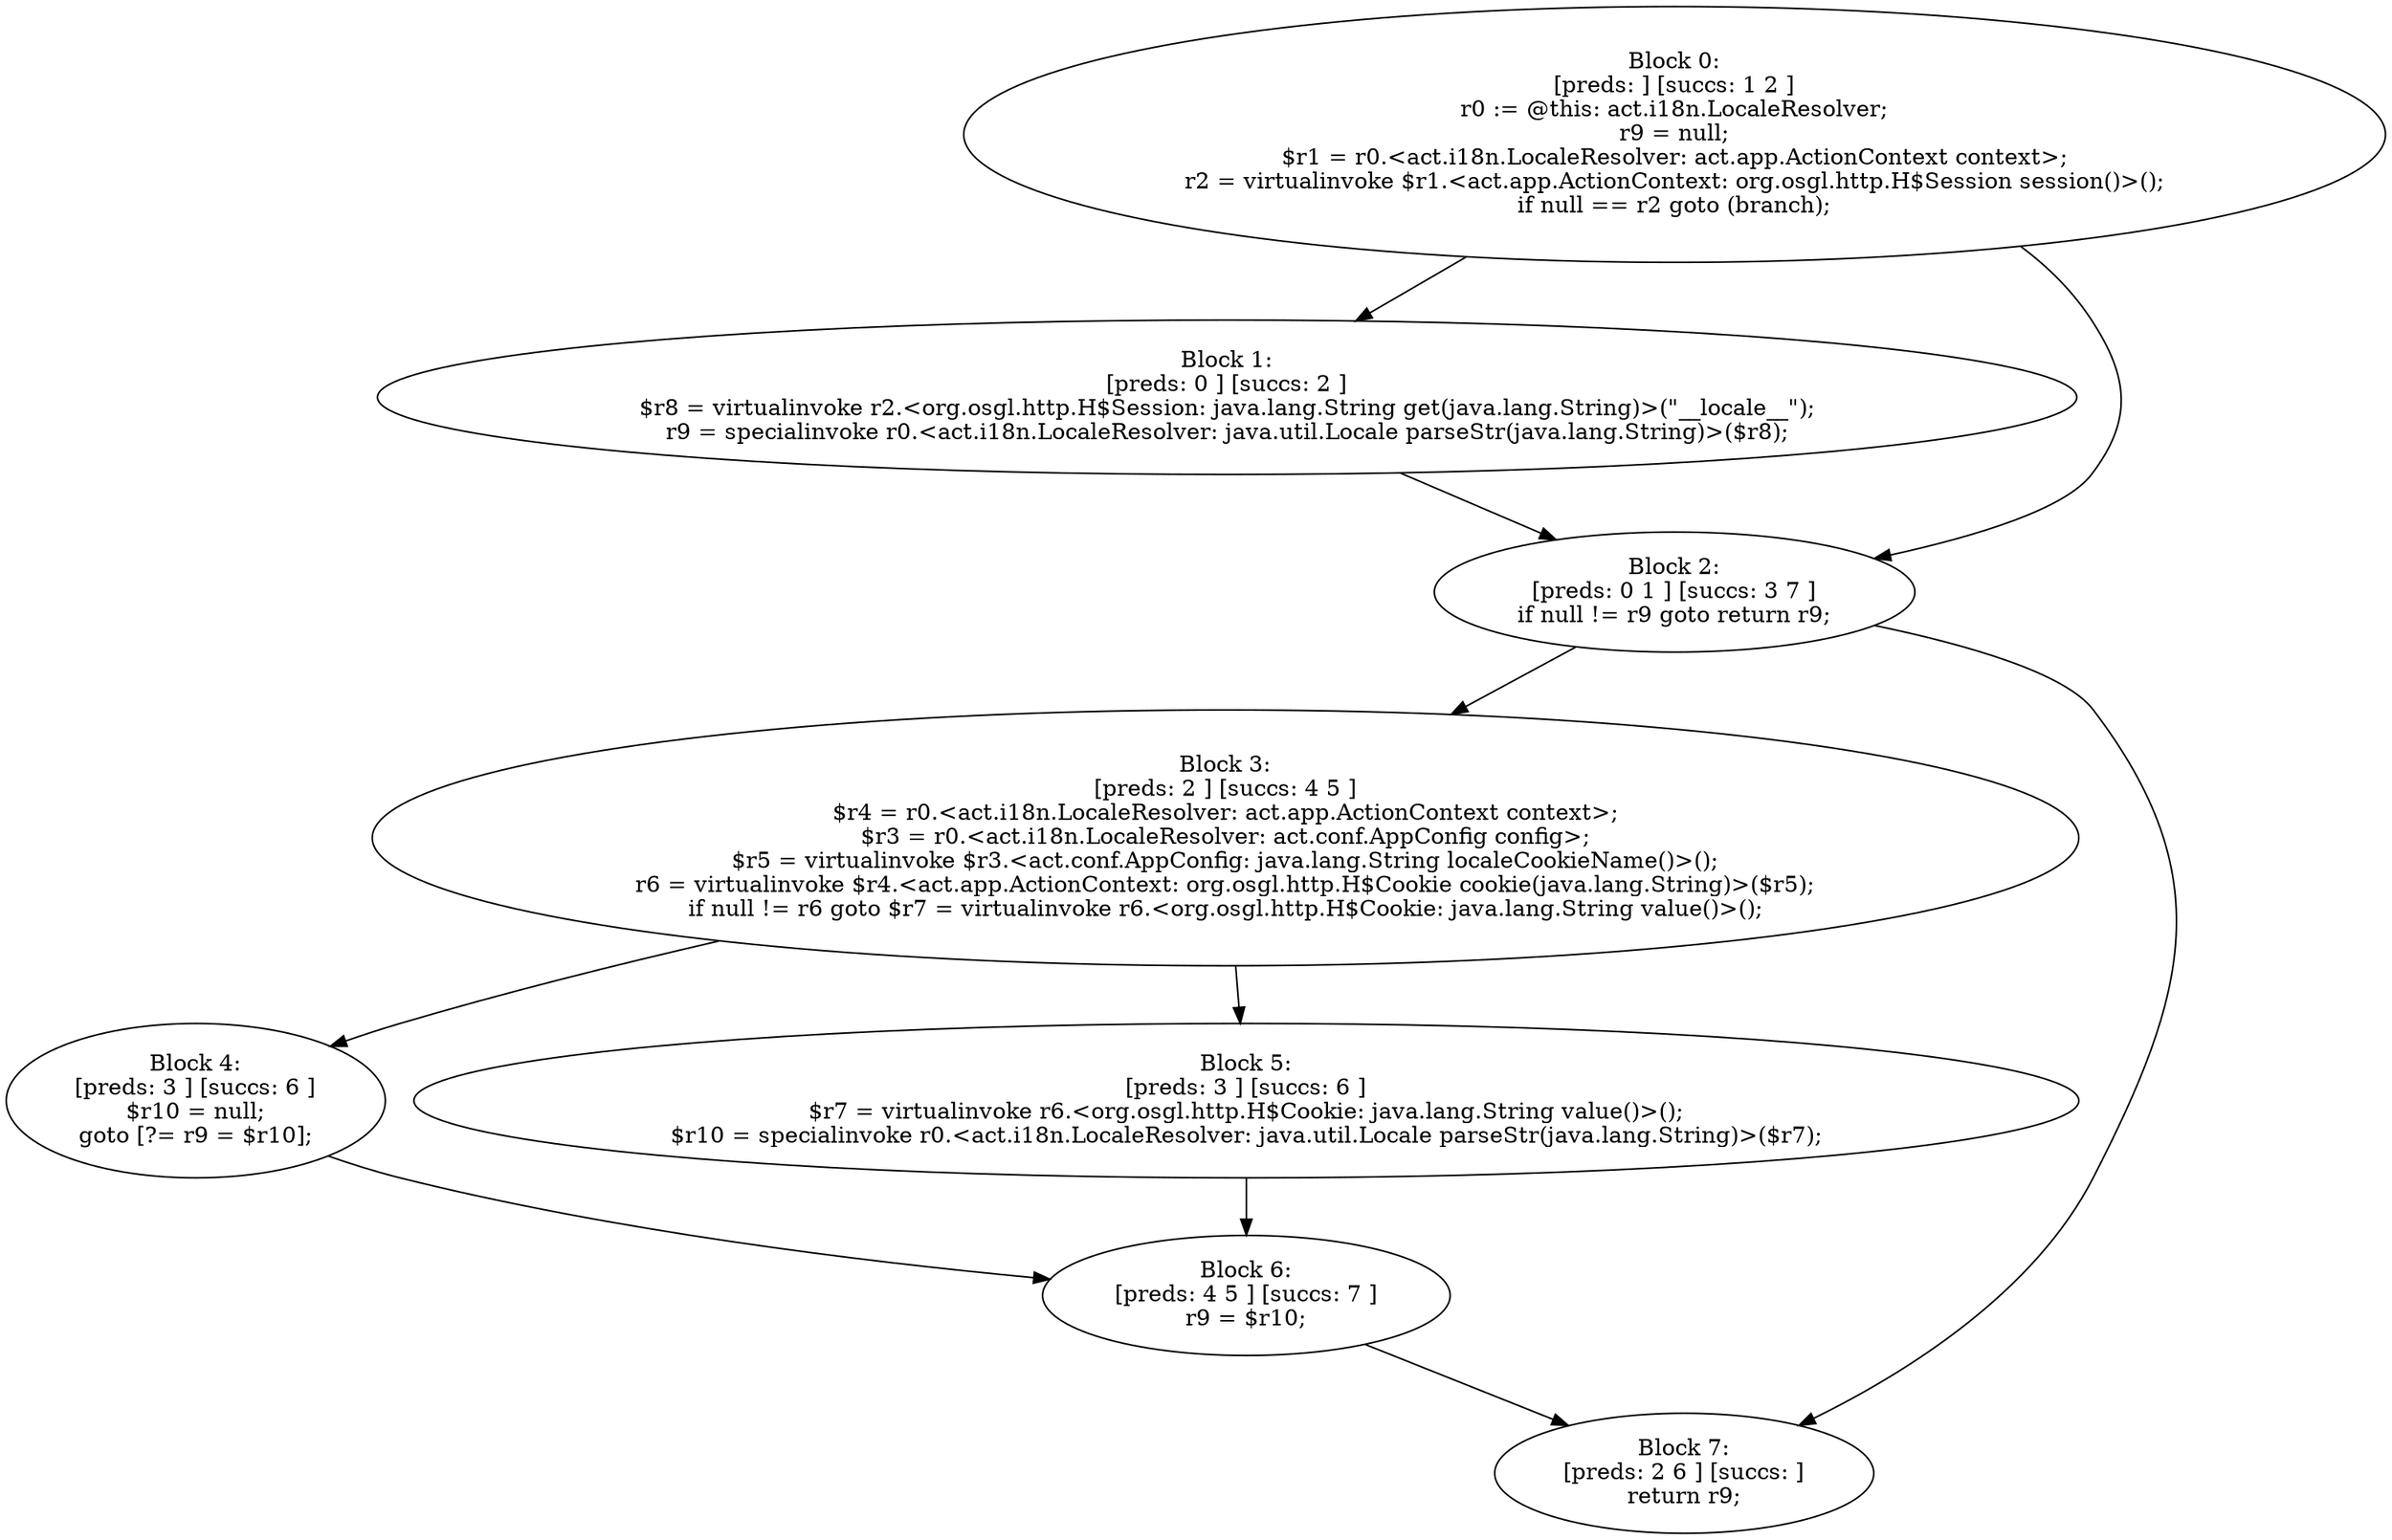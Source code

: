 digraph "unitGraph" {
    "Block 0:
[preds: ] [succs: 1 2 ]
r0 := @this: act.i18n.LocaleResolver;
r9 = null;
$r1 = r0.<act.i18n.LocaleResolver: act.app.ActionContext context>;
r2 = virtualinvoke $r1.<act.app.ActionContext: org.osgl.http.H$Session session()>();
if null == r2 goto (branch);
"
    "Block 1:
[preds: 0 ] [succs: 2 ]
$r8 = virtualinvoke r2.<org.osgl.http.H$Session: java.lang.String get(java.lang.String)>(\"__locale__\");
r9 = specialinvoke r0.<act.i18n.LocaleResolver: java.util.Locale parseStr(java.lang.String)>($r8);
"
    "Block 2:
[preds: 0 1 ] [succs: 3 7 ]
if null != r9 goto return r9;
"
    "Block 3:
[preds: 2 ] [succs: 4 5 ]
$r4 = r0.<act.i18n.LocaleResolver: act.app.ActionContext context>;
$r3 = r0.<act.i18n.LocaleResolver: act.conf.AppConfig config>;
$r5 = virtualinvoke $r3.<act.conf.AppConfig: java.lang.String localeCookieName()>();
r6 = virtualinvoke $r4.<act.app.ActionContext: org.osgl.http.H$Cookie cookie(java.lang.String)>($r5);
if null != r6 goto $r7 = virtualinvoke r6.<org.osgl.http.H$Cookie: java.lang.String value()>();
"
    "Block 4:
[preds: 3 ] [succs: 6 ]
$r10 = null;
goto [?= r9 = $r10];
"
    "Block 5:
[preds: 3 ] [succs: 6 ]
$r7 = virtualinvoke r6.<org.osgl.http.H$Cookie: java.lang.String value()>();
$r10 = specialinvoke r0.<act.i18n.LocaleResolver: java.util.Locale parseStr(java.lang.String)>($r7);
"
    "Block 6:
[preds: 4 5 ] [succs: 7 ]
r9 = $r10;
"
    "Block 7:
[preds: 2 6 ] [succs: ]
return r9;
"
    "Block 0:
[preds: ] [succs: 1 2 ]
r0 := @this: act.i18n.LocaleResolver;
r9 = null;
$r1 = r0.<act.i18n.LocaleResolver: act.app.ActionContext context>;
r2 = virtualinvoke $r1.<act.app.ActionContext: org.osgl.http.H$Session session()>();
if null == r2 goto (branch);
"->"Block 1:
[preds: 0 ] [succs: 2 ]
$r8 = virtualinvoke r2.<org.osgl.http.H$Session: java.lang.String get(java.lang.String)>(\"__locale__\");
r9 = specialinvoke r0.<act.i18n.LocaleResolver: java.util.Locale parseStr(java.lang.String)>($r8);
";
    "Block 0:
[preds: ] [succs: 1 2 ]
r0 := @this: act.i18n.LocaleResolver;
r9 = null;
$r1 = r0.<act.i18n.LocaleResolver: act.app.ActionContext context>;
r2 = virtualinvoke $r1.<act.app.ActionContext: org.osgl.http.H$Session session()>();
if null == r2 goto (branch);
"->"Block 2:
[preds: 0 1 ] [succs: 3 7 ]
if null != r9 goto return r9;
";
    "Block 1:
[preds: 0 ] [succs: 2 ]
$r8 = virtualinvoke r2.<org.osgl.http.H$Session: java.lang.String get(java.lang.String)>(\"__locale__\");
r9 = specialinvoke r0.<act.i18n.LocaleResolver: java.util.Locale parseStr(java.lang.String)>($r8);
"->"Block 2:
[preds: 0 1 ] [succs: 3 7 ]
if null != r9 goto return r9;
";
    "Block 2:
[preds: 0 1 ] [succs: 3 7 ]
if null != r9 goto return r9;
"->"Block 3:
[preds: 2 ] [succs: 4 5 ]
$r4 = r0.<act.i18n.LocaleResolver: act.app.ActionContext context>;
$r3 = r0.<act.i18n.LocaleResolver: act.conf.AppConfig config>;
$r5 = virtualinvoke $r3.<act.conf.AppConfig: java.lang.String localeCookieName()>();
r6 = virtualinvoke $r4.<act.app.ActionContext: org.osgl.http.H$Cookie cookie(java.lang.String)>($r5);
if null != r6 goto $r7 = virtualinvoke r6.<org.osgl.http.H$Cookie: java.lang.String value()>();
";
    "Block 2:
[preds: 0 1 ] [succs: 3 7 ]
if null != r9 goto return r9;
"->"Block 7:
[preds: 2 6 ] [succs: ]
return r9;
";
    "Block 3:
[preds: 2 ] [succs: 4 5 ]
$r4 = r0.<act.i18n.LocaleResolver: act.app.ActionContext context>;
$r3 = r0.<act.i18n.LocaleResolver: act.conf.AppConfig config>;
$r5 = virtualinvoke $r3.<act.conf.AppConfig: java.lang.String localeCookieName()>();
r6 = virtualinvoke $r4.<act.app.ActionContext: org.osgl.http.H$Cookie cookie(java.lang.String)>($r5);
if null != r6 goto $r7 = virtualinvoke r6.<org.osgl.http.H$Cookie: java.lang.String value()>();
"->"Block 4:
[preds: 3 ] [succs: 6 ]
$r10 = null;
goto [?= r9 = $r10];
";
    "Block 3:
[preds: 2 ] [succs: 4 5 ]
$r4 = r0.<act.i18n.LocaleResolver: act.app.ActionContext context>;
$r3 = r0.<act.i18n.LocaleResolver: act.conf.AppConfig config>;
$r5 = virtualinvoke $r3.<act.conf.AppConfig: java.lang.String localeCookieName()>();
r6 = virtualinvoke $r4.<act.app.ActionContext: org.osgl.http.H$Cookie cookie(java.lang.String)>($r5);
if null != r6 goto $r7 = virtualinvoke r6.<org.osgl.http.H$Cookie: java.lang.String value()>();
"->"Block 5:
[preds: 3 ] [succs: 6 ]
$r7 = virtualinvoke r6.<org.osgl.http.H$Cookie: java.lang.String value()>();
$r10 = specialinvoke r0.<act.i18n.LocaleResolver: java.util.Locale parseStr(java.lang.String)>($r7);
";
    "Block 4:
[preds: 3 ] [succs: 6 ]
$r10 = null;
goto [?= r9 = $r10];
"->"Block 6:
[preds: 4 5 ] [succs: 7 ]
r9 = $r10;
";
    "Block 5:
[preds: 3 ] [succs: 6 ]
$r7 = virtualinvoke r6.<org.osgl.http.H$Cookie: java.lang.String value()>();
$r10 = specialinvoke r0.<act.i18n.LocaleResolver: java.util.Locale parseStr(java.lang.String)>($r7);
"->"Block 6:
[preds: 4 5 ] [succs: 7 ]
r9 = $r10;
";
    "Block 6:
[preds: 4 5 ] [succs: 7 ]
r9 = $r10;
"->"Block 7:
[preds: 2 6 ] [succs: ]
return r9;
";
}
